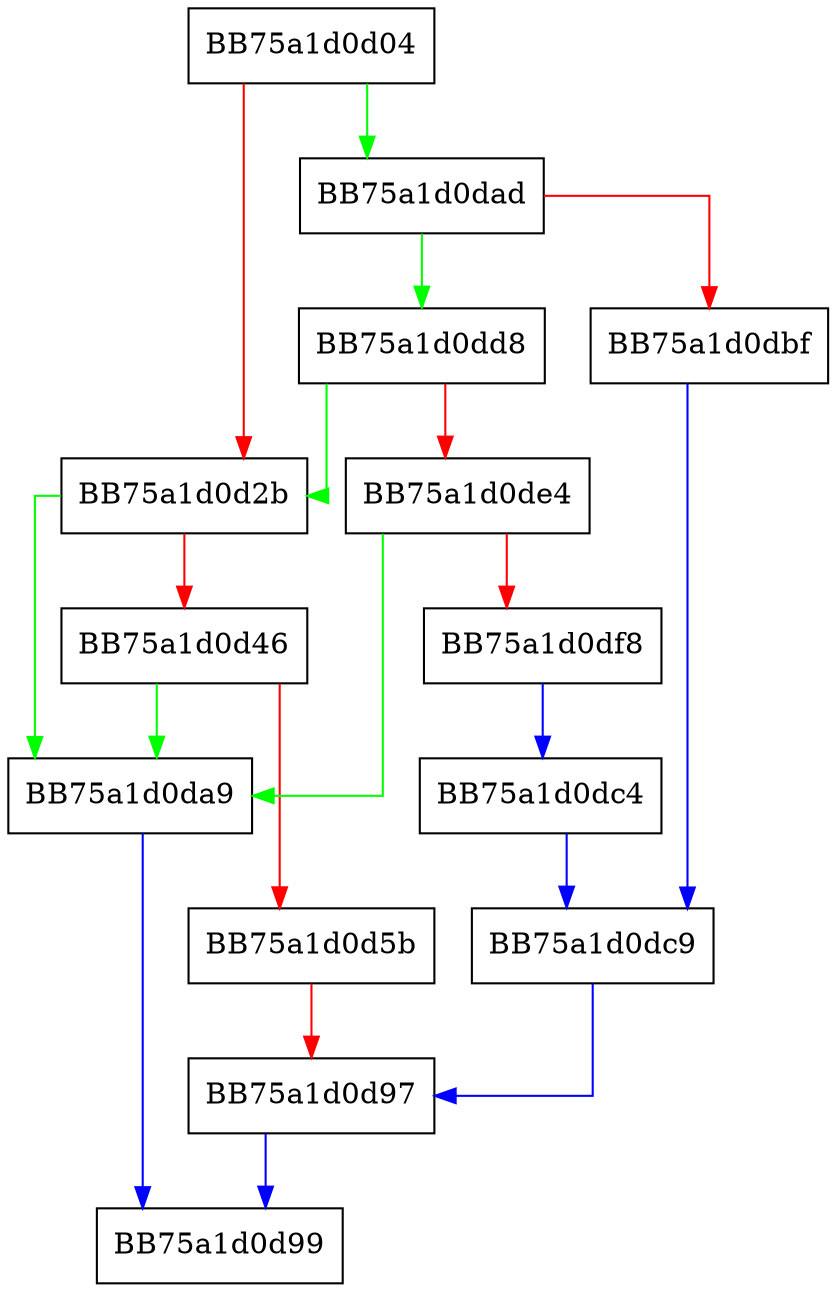 digraph newObjectObjectThrows {
  node [shape="box"];
  graph [splines=ortho];
  BB75a1d0d04 -> BB75a1d0dad [color="green"];
  BB75a1d0d04 -> BB75a1d0d2b [color="red"];
  BB75a1d0d2b -> BB75a1d0da9 [color="green"];
  BB75a1d0d2b -> BB75a1d0d46 [color="red"];
  BB75a1d0d46 -> BB75a1d0da9 [color="green"];
  BB75a1d0d46 -> BB75a1d0d5b [color="red"];
  BB75a1d0d5b -> BB75a1d0d97 [color="red"];
  BB75a1d0d97 -> BB75a1d0d99 [color="blue"];
  BB75a1d0da9 -> BB75a1d0d99 [color="blue"];
  BB75a1d0dad -> BB75a1d0dd8 [color="green"];
  BB75a1d0dad -> BB75a1d0dbf [color="red"];
  BB75a1d0dbf -> BB75a1d0dc9 [color="blue"];
  BB75a1d0dc4 -> BB75a1d0dc9 [color="blue"];
  BB75a1d0dc9 -> BB75a1d0d97 [color="blue"];
  BB75a1d0dd8 -> BB75a1d0d2b [color="green"];
  BB75a1d0dd8 -> BB75a1d0de4 [color="red"];
  BB75a1d0de4 -> BB75a1d0da9 [color="green"];
  BB75a1d0de4 -> BB75a1d0df8 [color="red"];
  BB75a1d0df8 -> BB75a1d0dc4 [color="blue"];
}